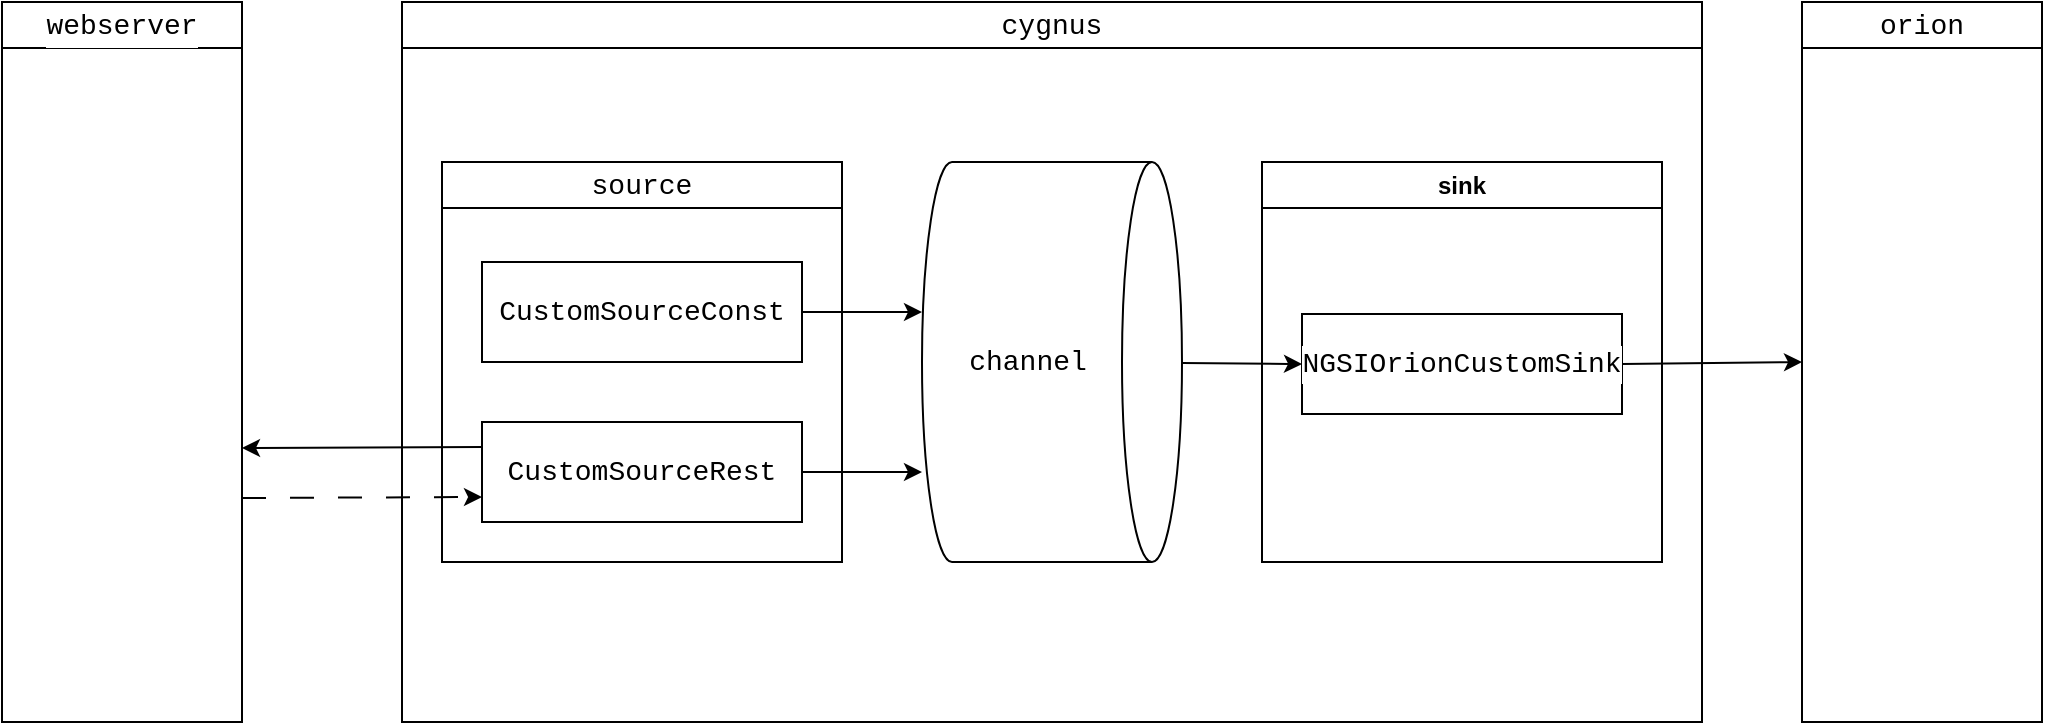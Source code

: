 <mxfile>
    <diagram id="EYnul3M8fKUqPL1PLpRS" name="ページ1">
        <mxGraphModel dx="1618" dy="601" grid="0" gridSize="10" guides="1" tooltips="1" connect="1" arrows="1" fold="1" page="1" pageScale="1" pageWidth="2336" pageHeight="1654" background="#ffffff" math="0" shadow="0">
            <root>
                <mxCell id="0"/>
                <mxCell id="1" parent="0"/>
                <mxCell id="4" value="&lt;div style=&quot;font-family: Consolas, &amp;quot;Courier New&amp;quot;, monospace; font-weight: normal; font-size: 14px; line-height: 19px;&quot;&gt;&lt;span style=&quot;&quot;&gt;cygnus&lt;/span&gt;&lt;/div&gt;" style="swimlane;whiteSpace=wrap;html=1;fillColor=none;fontColor=#000000;labelBackgroundColor=#FFFFFF;strokeColor=#000000;" parent="1" vertex="1">
                    <mxGeometry x="280" y="200" width="650" height="360" as="geometry"/>
                </mxCell>
                <mxCell id="3" value="&lt;div style=&quot;font-family: Consolas, &amp;quot;Courier New&amp;quot;, monospace; font-weight: normal; font-size: 14px; line-height: 19px;&quot;&gt;source&lt;/div&gt;" style="swimlane;whiteSpace=wrap;html=1;fillColor=none;fontColor=#000000;labelBackgroundColor=#FFFFFF;strokeColor=#000000;" parent="4" vertex="1">
                    <mxGeometry x="20" y="80" width="200" height="200" as="geometry"/>
                </mxCell>
                <mxCell id="9" value="&lt;div style=&quot;font-family: Consolas, &amp;quot;Courier New&amp;quot;, monospace; font-size: 14px; line-height: 19px;&quot;&gt;CustomSourceRest&lt;/div&gt;" style="rounded=0;whiteSpace=wrap;html=1;fillColor=none;fontColor=#000000;labelBackgroundColor=#FFFFFF;strokeColor=#000000;" parent="3" vertex="1">
                    <mxGeometry x="20" y="130" width="160" height="50" as="geometry"/>
                </mxCell>
                <mxCell id="10" value="&lt;div style=&quot;font-family: Consolas, &amp;quot;Courier New&amp;quot;, monospace; font-size: 14px; line-height: 19px;&quot;&gt;CustomSourceConst&lt;/div&gt;" style="rounded=0;whiteSpace=wrap;html=1;fillColor=none;fontColor=#000000;labelBackgroundColor=#FFFFFF;strokeColor=#000000;" parent="3" vertex="1">
                    <mxGeometry x="20" y="50" width="160" height="50" as="geometry"/>
                </mxCell>
                <mxCell id="7" value="&lt;div style=&quot;font-family: Consolas, &amp;quot;Courier New&amp;quot;, monospace; font-size: 14px; line-height: 19px;&quot;&gt;channel&lt;/div&gt;" style="shape=cylinder3;whiteSpace=wrap;html=1;boundedLbl=1;backgroundOutline=1;size=15;rotation=0;direction=south;fillColor=none;fontColor=#000000;labelBackgroundColor=#FFFFFF;strokeColor=#000000;" parent="4" vertex="1">
                    <mxGeometry x="260" y="80" width="130" height="200" as="geometry"/>
                </mxCell>
                <mxCell id="14" value="sink" style="swimlane;whiteSpace=wrap;html=1;startSize=23;fillColor=none;fontColor=#000000;labelBackgroundColor=#FFFFFF;strokeColor=#000000;" parent="4" vertex="1">
                    <mxGeometry x="430" y="80" width="200" height="200" as="geometry"/>
                </mxCell>
                <mxCell id="15" value="&lt;div style=&quot;font-family: Consolas, &amp;quot;Courier New&amp;quot;, monospace; font-size: 14px; line-height: 19px;&quot;&gt;NGSIOrionCustomSink&lt;/div&gt;" style="rounded=0;whiteSpace=wrap;html=1;fillColor=none;fontColor=#000000;labelBackgroundColor=#FFFFFF;strokeColor=#000000;" parent="14" vertex="1">
                    <mxGeometry x="20" y="76" width="160" height="50" as="geometry"/>
                </mxCell>
                <mxCell id="17" value="" style="endArrow=classic;html=1;exitX=1;exitY=0.5;exitDx=0;exitDy=0;fontColor=#000000;labelBackgroundColor=#FFFFFF;strokeColor=#000000;" parent="4" source="10" edge="1">
                    <mxGeometry width="50" height="50" relative="1" as="geometry">
                        <mxPoint x="520" y="240" as="sourcePoint"/>
                        <mxPoint x="260" y="155" as="targetPoint"/>
                    </mxGeometry>
                </mxCell>
                <mxCell id="18" value="" style="endArrow=classic;html=1;exitX=1;exitY=0.5;exitDx=0;exitDy=0;fontColor=#000000;labelBackgroundColor=#FFFFFF;strokeColor=#000000;" parent="4" source="9" edge="1">
                    <mxGeometry width="50" height="50" relative="1" as="geometry">
                        <mxPoint x="210" y="165" as="sourcePoint"/>
                        <mxPoint x="260" y="235" as="targetPoint"/>
                    </mxGeometry>
                </mxCell>
                <mxCell id="19" value="" style="endArrow=classic;html=1;entryX=0;entryY=0.5;entryDx=0;entryDy=0;fontColor=#000000;labelBackgroundColor=#FFFFFF;strokeColor=#000000;" parent="4" source="7" target="15" edge="1">
                    <mxGeometry width="50" height="50" relative="1" as="geometry">
                        <mxPoint x="210" y="165" as="sourcePoint"/>
                        <mxPoint x="270" y="165" as="targetPoint"/>
                    </mxGeometry>
                </mxCell>
                <mxCell id="11" value="&lt;div style=&quot;font-family: Consolas, &amp;quot;Courier New&amp;quot;, monospace; font-weight: normal; font-size: 14px; line-height: 19px;&quot;&gt;&lt;span style=&quot;&quot;&gt;orion&lt;/span&gt;&lt;/div&gt;" style="swimlane;whiteSpace=wrap;html=1;fontColor=#000000;labelBackgroundColor=#FFFFFF;fillColor=none;strokeColor=#000000;" parent="1" vertex="1">
                    <mxGeometry x="980" y="200" width="120" height="360" as="geometry"/>
                </mxCell>
                <mxCell id="20" value="" style="endArrow=classic;html=1;entryX=0;entryY=0.5;entryDx=0;entryDy=0;exitX=1;exitY=0.5;exitDx=0;exitDy=0;fontColor=#000000;labelBackgroundColor=#FFFFFF;strokeColor=#000000;" parent="1" source="15" target="11" edge="1">
                    <mxGeometry width="50" height="50" relative="1" as="geometry">
                        <mxPoint x="680" y="390.52" as="sourcePoint"/>
                        <mxPoint x="740" y="391" as="targetPoint"/>
                    </mxGeometry>
                </mxCell>
                <mxCell id="21" value="&lt;div style=&quot;line-height: 19px;&quot;&gt;&lt;font face=&quot;Consolas, Courier New, monospace&quot;&gt;&lt;span style=&quot;font-size: 14px; font-weight: 400;&quot;&gt;webserver&lt;/span&gt;&lt;/font&gt;&lt;br&gt;&lt;/div&gt;" style="swimlane;whiteSpace=wrap;html=1;fontColor=#000000;fillColor=none;labelBackgroundColor=#FFFFFF;strokeColor=#000000;" parent="1" vertex="1">
                    <mxGeometry x="80" y="200" width="120" height="360" as="geometry"/>
                </mxCell>
                <mxCell id="22" value="" style="endArrow=classic;html=1;exitX=0;exitY=0.25;exitDx=0;exitDy=0;fontColor=#000000;labelBackgroundColor=#FFFFFF;strokeColor=#000000;" parent="1" source="9" edge="1">
                    <mxGeometry width="50" height="50" relative="1" as="geometry">
                        <mxPoint x="490" y="445" as="sourcePoint"/>
                        <mxPoint x="200" y="423" as="targetPoint"/>
                    </mxGeometry>
                </mxCell>
                <mxCell id="23" value="" style="endArrow=classic;html=1;entryX=0;entryY=0.75;entryDx=0;entryDy=0;dashed=1;dashPattern=12 12;fontColor=#000000;labelBackgroundColor=#FFFFFF;strokeColor=#000000;" parent="1" target="9" edge="1">
                    <mxGeometry width="50" height="50" relative="1" as="geometry">
                        <mxPoint x="200" y="448" as="sourcePoint"/>
                        <mxPoint x="210" y="433" as="targetPoint"/>
                    </mxGeometry>
                </mxCell>
            </root>
        </mxGraphModel>
    </diagram>
</mxfile>